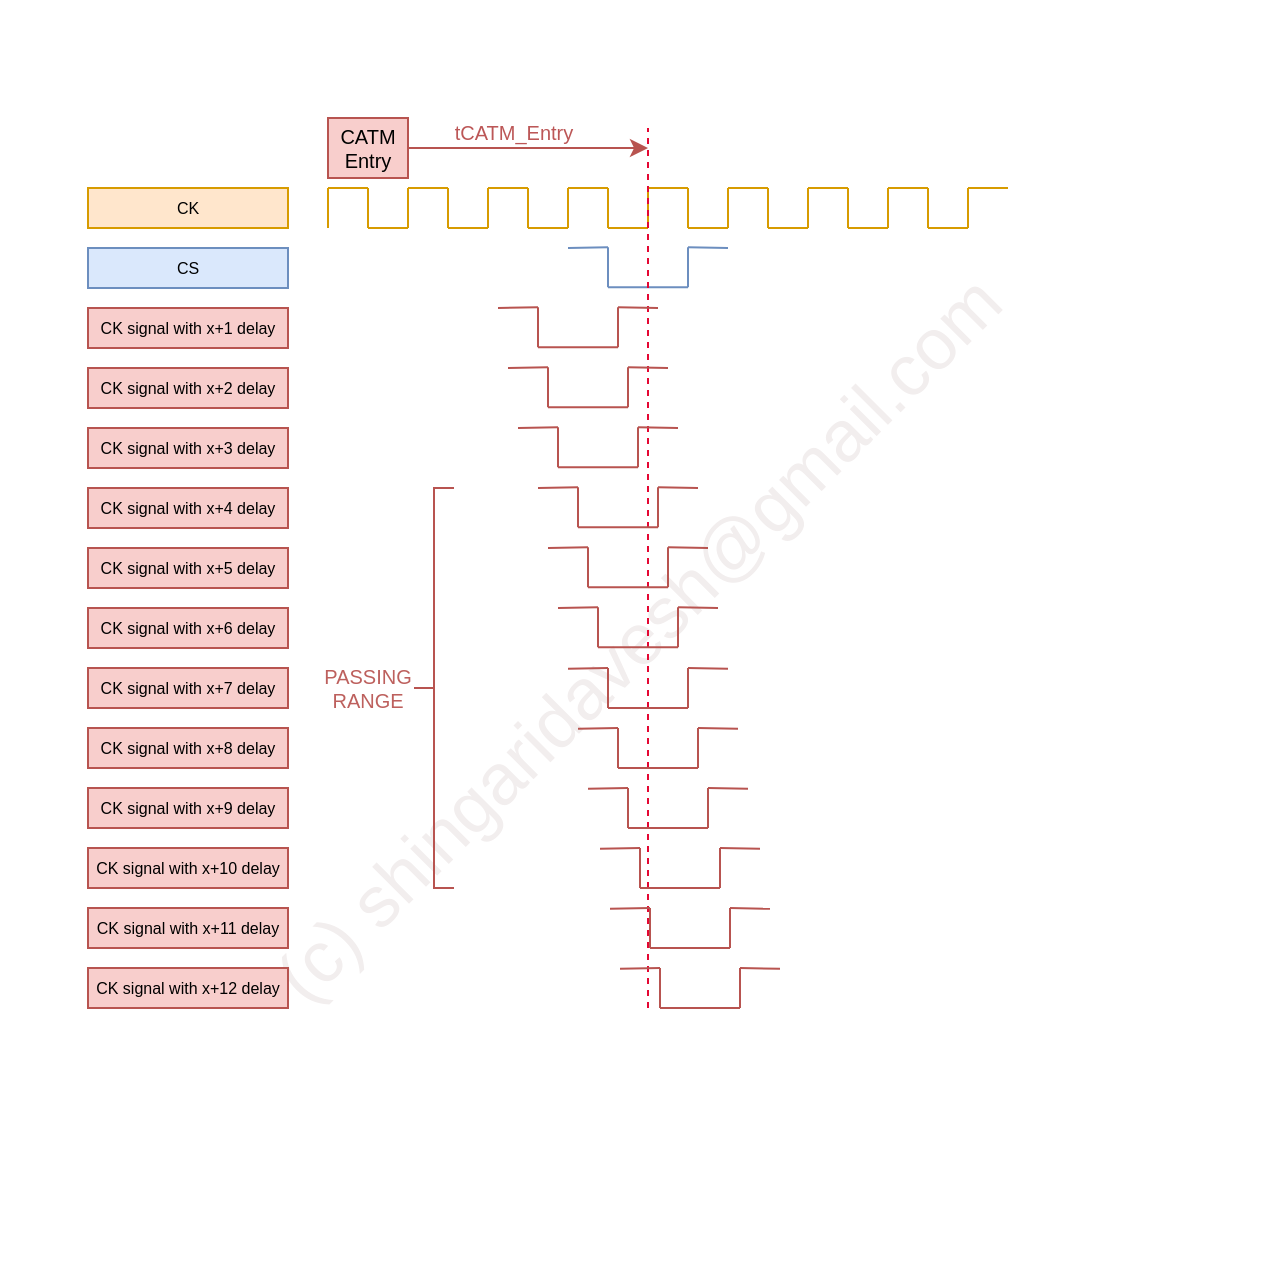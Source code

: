 <mxfile version="24.7.10">
  <diagram name="Page-1" id="rjwiqut7HcZRUzEC_2bI">
    <mxGraphModel dx="1586" dy="1079" grid="1" gridSize="10" guides="1" tooltips="1" connect="1" arrows="1" fold="1" page="1" pageScale="1" pageWidth="850" pageHeight="1100" math="0" shadow="0">
      <root>
        <mxCell id="0" />
        <mxCell id="1" parent="0" />
        <mxCell id="Ko0lb3Tum-LS8cucnXNk-1" value="(c) shingaridavesh@gmail.com" style="text;html=1;align=center;verticalAlign=middle;whiteSpace=wrap;rounded=0;fontSize=36;fontColor=#f2eeee;rotation=-45;opacity=60;" vertex="1" parent="1">
          <mxGeometry x="40" y="690" width="870" height="30" as="geometry" />
        </mxCell>
        <mxCell id="HDp_3Z4T0s8cFN4_9dmU-3" value="" style="endArrow=none;html=1;rounded=0;fillColor=#ffe6cc;strokeColor=#d79b00;" parent="1" edge="1">
          <mxGeometry width="50" height="50" relative="1" as="geometry">
            <mxPoint x="320" y="500" as="sourcePoint" />
            <mxPoint x="320" y="480" as="targetPoint" />
          </mxGeometry>
        </mxCell>
        <mxCell id="HDp_3Z4T0s8cFN4_9dmU-4" value="" style="endArrow=none;html=1;rounded=0;fillColor=#ffe6cc;strokeColor=#d79b00;" parent="1" edge="1">
          <mxGeometry width="50" height="50" relative="1" as="geometry">
            <mxPoint x="320" y="480" as="sourcePoint" />
            <mxPoint x="340" y="480" as="targetPoint" />
          </mxGeometry>
        </mxCell>
        <mxCell id="HDp_3Z4T0s8cFN4_9dmU-5" value="" style="endArrow=none;html=1;rounded=0;fillColor=#ffe6cc;strokeColor=#d79b00;" parent="1" edge="1">
          <mxGeometry width="50" height="50" relative="1" as="geometry">
            <mxPoint x="340" y="480" as="sourcePoint" />
            <mxPoint x="340" y="500" as="targetPoint" />
          </mxGeometry>
        </mxCell>
        <mxCell id="HDp_3Z4T0s8cFN4_9dmU-6" value="" style="endArrow=none;html=1;rounded=0;fillColor=#ffe6cc;strokeColor=#d79b00;" parent="1" edge="1">
          <mxGeometry width="50" height="50" relative="1" as="geometry">
            <mxPoint x="340" y="500" as="sourcePoint" />
            <mxPoint x="360" y="500" as="targetPoint" />
          </mxGeometry>
        </mxCell>
        <mxCell id="HDp_3Z4T0s8cFN4_9dmU-7" value="" style="endArrow=none;html=1;rounded=0;fillColor=#ffe6cc;strokeColor=#d79b00;" parent="1" edge="1">
          <mxGeometry width="50" height="50" relative="1" as="geometry">
            <mxPoint x="360" y="500" as="sourcePoint" />
            <mxPoint x="360" y="480" as="targetPoint" />
          </mxGeometry>
        </mxCell>
        <mxCell id="HDp_3Z4T0s8cFN4_9dmU-8" value="" style="endArrow=none;html=1;rounded=0;fillColor=#ffe6cc;strokeColor=#d79b00;" parent="1" edge="1">
          <mxGeometry width="50" height="50" relative="1" as="geometry">
            <mxPoint x="360" y="480" as="sourcePoint" />
            <mxPoint x="380" y="480" as="targetPoint" />
          </mxGeometry>
        </mxCell>
        <mxCell id="HDp_3Z4T0s8cFN4_9dmU-11" value="" style="endArrow=none;html=1;rounded=0;fillColor=#ffe6cc;strokeColor=#d79b00;" parent="1" edge="1">
          <mxGeometry width="50" height="50" relative="1" as="geometry">
            <mxPoint x="380" y="480" as="sourcePoint" />
            <mxPoint x="380" y="500" as="targetPoint" />
          </mxGeometry>
        </mxCell>
        <mxCell id="HDp_3Z4T0s8cFN4_9dmU-12" value="" style="endArrow=none;html=1;rounded=0;fillColor=#ffe6cc;strokeColor=#d79b00;" parent="1" edge="1">
          <mxGeometry width="50" height="50" relative="1" as="geometry">
            <mxPoint x="380" y="500" as="sourcePoint" />
            <mxPoint x="400" y="500" as="targetPoint" />
          </mxGeometry>
        </mxCell>
        <mxCell id="HDp_3Z4T0s8cFN4_9dmU-13" value="" style="endArrow=none;html=1;rounded=0;fillColor=#ffe6cc;strokeColor=#d79b00;" parent="1" edge="1">
          <mxGeometry width="50" height="50" relative="1" as="geometry">
            <mxPoint x="400" y="500" as="sourcePoint" />
            <mxPoint x="400" y="480" as="targetPoint" />
          </mxGeometry>
        </mxCell>
        <mxCell id="HDp_3Z4T0s8cFN4_9dmU-14" value="" style="endArrow=none;html=1;rounded=0;fillColor=#ffe6cc;strokeColor=#d79b00;" parent="1" edge="1">
          <mxGeometry width="50" height="50" relative="1" as="geometry">
            <mxPoint x="400" y="480" as="sourcePoint" />
            <mxPoint x="420" y="480" as="targetPoint" />
          </mxGeometry>
        </mxCell>
        <mxCell id="HDp_3Z4T0s8cFN4_9dmU-15" value="" style="endArrow=none;html=1;rounded=0;fillColor=#ffe6cc;strokeColor=#d79b00;" parent="1" edge="1">
          <mxGeometry width="50" height="50" relative="1" as="geometry">
            <mxPoint x="420" y="480" as="sourcePoint" />
            <mxPoint x="420" y="500" as="targetPoint" />
          </mxGeometry>
        </mxCell>
        <mxCell id="HDp_3Z4T0s8cFN4_9dmU-16" value="" style="endArrow=none;html=1;rounded=0;fillColor=#ffe6cc;strokeColor=#d79b00;" parent="1" edge="1">
          <mxGeometry width="50" height="50" relative="1" as="geometry">
            <mxPoint x="420" y="500" as="sourcePoint" />
            <mxPoint x="440" y="500" as="targetPoint" />
          </mxGeometry>
        </mxCell>
        <mxCell id="HDp_3Z4T0s8cFN4_9dmU-17" value="" style="endArrow=none;html=1;rounded=0;fillColor=#ffe6cc;strokeColor=#d79b00;" parent="1" edge="1">
          <mxGeometry width="50" height="50" relative="1" as="geometry">
            <mxPoint x="440" y="500" as="sourcePoint" />
            <mxPoint x="440" y="480" as="targetPoint" />
          </mxGeometry>
        </mxCell>
        <mxCell id="HDp_3Z4T0s8cFN4_9dmU-18" value="" style="endArrow=none;html=1;rounded=0;fillColor=#ffe6cc;strokeColor=#d79b00;" parent="1" edge="1">
          <mxGeometry width="50" height="50" relative="1" as="geometry">
            <mxPoint x="440" y="480" as="sourcePoint" />
            <mxPoint x="460" y="480" as="targetPoint" />
          </mxGeometry>
        </mxCell>
        <mxCell id="HDp_3Z4T0s8cFN4_9dmU-19" value="" style="endArrow=none;html=1;rounded=0;fillColor=#ffe6cc;strokeColor=#d79b00;" parent="1" edge="1">
          <mxGeometry width="50" height="50" relative="1" as="geometry">
            <mxPoint x="460" y="480" as="sourcePoint" />
            <mxPoint x="460" y="500" as="targetPoint" />
          </mxGeometry>
        </mxCell>
        <mxCell id="HDp_3Z4T0s8cFN4_9dmU-20" value="" style="endArrow=none;html=1;rounded=0;fillColor=#ffe6cc;strokeColor=#d79b00;" parent="1" edge="1">
          <mxGeometry width="50" height="50" relative="1" as="geometry">
            <mxPoint x="460" y="500" as="sourcePoint" />
            <mxPoint x="480" y="500" as="targetPoint" />
          </mxGeometry>
        </mxCell>
        <mxCell id="HDp_3Z4T0s8cFN4_9dmU-21" value="" style="endArrow=none;html=1;rounded=0;fillColor=#ffe6cc;strokeColor=#d79b00;" parent="1" edge="1">
          <mxGeometry width="50" height="50" relative="1" as="geometry">
            <mxPoint x="480" y="500" as="sourcePoint" />
            <mxPoint x="480" y="480" as="targetPoint" />
          </mxGeometry>
        </mxCell>
        <mxCell id="HDp_3Z4T0s8cFN4_9dmU-22" value="" style="endArrow=none;html=1;rounded=0;fillColor=#ffe6cc;strokeColor=#d79b00;" parent="1" edge="1">
          <mxGeometry width="50" height="50" relative="1" as="geometry">
            <mxPoint x="480" y="480" as="sourcePoint" />
            <mxPoint x="500" y="480" as="targetPoint" />
          </mxGeometry>
        </mxCell>
        <mxCell id="HDp_3Z4T0s8cFN4_9dmU-23" value="" style="endArrow=none;html=1;rounded=0;fillColor=#ffe6cc;strokeColor=#d79b00;" parent="1" edge="1">
          <mxGeometry width="50" height="50" relative="1" as="geometry">
            <mxPoint x="500" y="480" as="sourcePoint" />
            <mxPoint x="500" y="500" as="targetPoint" />
          </mxGeometry>
        </mxCell>
        <mxCell id="HDp_3Z4T0s8cFN4_9dmU-24" value="" style="endArrow=none;html=1;rounded=0;fillColor=#ffe6cc;strokeColor=#d79b00;" parent="1" edge="1">
          <mxGeometry width="50" height="50" relative="1" as="geometry">
            <mxPoint x="500" y="500" as="sourcePoint" />
            <mxPoint x="520" y="500" as="targetPoint" />
          </mxGeometry>
        </mxCell>
        <mxCell id="HDp_3Z4T0s8cFN4_9dmU-25" value="" style="endArrow=none;html=1;rounded=0;fillColor=#ffe6cc;strokeColor=#d79b00;" parent="1" edge="1">
          <mxGeometry width="50" height="50" relative="1" as="geometry">
            <mxPoint x="520" y="500" as="sourcePoint" />
            <mxPoint x="520" y="480" as="targetPoint" />
          </mxGeometry>
        </mxCell>
        <mxCell id="HDp_3Z4T0s8cFN4_9dmU-26" value="" style="endArrow=none;html=1;rounded=0;fillColor=#ffe6cc;strokeColor=#d79b00;" parent="1" edge="1">
          <mxGeometry width="50" height="50" relative="1" as="geometry">
            <mxPoint x="520" y="480" as="sourcePoint" />
            <mxPoint x="540" y="480" as="targetPoint" />
          </mxGeometry>
        </mxCell>
        <mxCell id="HDp_3Z4T0s8cFN4_9dmU-27" value="" style="endArrow=none;html=1;rounded=0;fillColor=#ffe6cc;strokeColor=#d79b00;" parent="1" edge="1">
          <mxGeometry width="50" height="50" relative="1" as="geometry">
            <mxPoint x="540" y="480" as="sourcePoint" />
            <mxPoint x="540" y="500" as="targetPoint" />
          </mxGeometry>
        </mxCell>
        <mxCell id="HDp_3Z4T0s8cFN4_9dmU-28" value="" style="endArrow=none;html=1;rounded=0;fillColor=#ffe6cc;strokeColor=#d79b00;" parent="1" edge="1">
          <mxGeometry width="50" height="50" relative="1" as="geometry">
            <mxPoint x="540" y="500" as="sourcePoint" />
            <mxPoint x="560" y="500" as="targetPoint" />
          </mxGeometry>
        </mxCell>
        <mxCell id="HDp_3Z4T0s8cFN4_9dmU-29" value="" style="endArrow=none;html=1;rounded=0;fillColor=#ffe6cc;strokeColor=#d79b00;" parent="1" edge="1">
          <mxGeometry width="50" height="50" relative="1" as="geometry">
            <mxPoint x="560" y="500" as="sourcePoint" />
            <mxPoint x="560" y="480" as="targetPoint" />
          </mxGeometry>
        </mxCell>
        <mxCell id="HDp_3Z4T0s8cFN4_9dmU-30" value="" style="endArrow=none;html=1;rounded=0;fillColor=#ffe6cc;strokeColor=#d79b00;" parent="1" edge="1">
          <mxGeometry width="50" height="50" relative="1" as="geometry">
            <mxPoint x="560" y="480" as="sourcePoint" />
            <mxPoint x="580" y="480" as="targetPoint" />
          </mxGeometry>
        </mxCell>
        <mxCell id="HDp_3Z4T0s8cFN4_9dmU-31" value="" style="endArrow=none;html=1;rounded=0;fillColor=#ffe6cc;strokeColor=#d79b00;" parent="1" edge="1">
          <mxGeometry width="50" height="50" relative="1" as="geometry">
            <mxPoint x="580" y="480" as="sourcePoint" />
            <mxPoint x="580" y="500" as="targetPoint" />
          </mxGeometry>
        </mxCell>
        <mxCell id="HDp_3Z4T0s8cFN4_9dmU-32" value="" style="endArrow=none;html=1;rounded=0;fillColor=#ffe6cc;strokeColor=#d79b00;" parent="1" edge="1">
          <mxGeometry width="50" height="50" relative="1" as="geometry">
            <mxPoint x="580" y="500" as="sourcePoint" />
            <mxPoint x="600" y="500" as="targetPoint" />
          </mxGeometry>
        </mxCell>
        <mxCell id="HDp_3Z4T0s8cFN4_9dmU-33" value="" style="endArrow=none;html=1;rounded=0;fillColor=#ffe6cc;strokeColor=#d79b00;" parent="1" edge="1">
          <mxGeometry width="50" height="50" relative="1" as="geometry">
            <mxPoint x="600" y="500" as="sourcePoint" />
            <mxPoint x="600" y="480" as="targetPoint" />
          </mxGeometry>
        </mxCell>
        <mxCell id="HDp_3Z4T0s8cFN4_9dmU-34" value="" style="endArrow=none;html=1;rounded=0;fillColor=#ffe6cc;strokeColor=#d79b00;" parent="1" edge="1">
          <mxGeometry width="50" height="50" relative="1" as="geometry">
            <mxPoint x="600" y="480" as="sourcePoint" />
            <mxPoint x="620" y="480" as="targetPoint" />
          </mxGeometry>
        </mxCell>
        <mxCell id="HDp_3Z4T0s8cFN4_9dmU-35" value="" style="endArrow=none;html=1;rounded=0;fillColor=#ffe6cc;strokeColor=#d79b00;" parent="1" edge="1">
          <mxGeometry width="50" height="50" relative="1" as="geometry">
            <mxPoint x="620" y="480" as="sourcePoint" />
            <mxPoint x="620" y="500" as="targetPoint" />
          </mxGeometry>
        </mxCell>
        <mxCell id="HDp_3Z4T0s8cFN4_9dmU-36" value="" style="endArrow=none;html=1;rounded=0;fillColor=#ffe6cc;strokeColor=#d79b00;" parent="1" edge="1">
          <mxGeometry width="50" height="50" relative="1" as="geometry">
            <mxPoint x="620" y="500" as="sourcePoint" />
            <mxPoint x="640" y="500" as="targetPoint" />
          </mxGeometry>
        </mxCell>
        <mxCell id="HDp_3Z4T0s8cFN4_9dmU-37" value="" style="endArrow=none;html=1;rounded=0;fillColor=#ffe6cc;strokeColor=#d79b00;" parent="1" edge="1">
          <mxGeometry width="50" height="50" relative="1" as="geometry">
            <mxPoint x="640" y="500" as="sourcePoint" />
            <mxPoint x="640" y="480" as="targetPoint" />
          </mxGeometry>
        </mxCell>
        <mxCell id="HDp_3Z4T0s8cFN4_9dmU-38" value="" style="endArrow=none;html=1;rounded=0;fillColor=#ffe6cc;strokeColor=#d79b00;" parent="1" edge="1">
          <mxGeometry width="50" height="50" relative="1" as="geometry">
            <mxPoint x="640" y="480" as="sourcePoint" />
            <mxPoint x="660" y="480" as="targetPoint" />
          </mxGeometry>
        </mxCell>
        <mxCell id="HDp_3Z4T0s8cFN4_9dmU-40" value="" style="endArrow=none;html=1;rounded=0;fillColor=#dae8fc;strokeColor=#6c8ebf;" parent="1" edge="1">
          <mxGeometry width="50" height="50" relative="1" as="geometry">
            <mxPoint x="440" y="510" as="sourcePoint" />
            <mxPoint x="460" y="509.6" as="targetPoint" />
          </mxGeometry>
        </mxCell>
        <mxCell id="HDp_3Z4T0s8cFN4_9dmU-41" value="" style="endArrow=none;html=1;rounded=0;fillColor=#dae8fc;strokeColor=#6c8ebf;" parent="1" edge="1">
          <mxGeometry width="50" height="50" relative="1" as="geometry">
            <mxPoint x="460" y="529.6" as="sourcePoint" />
            <mxPoint x="460" y="509.6" as="targetPoint" />
          </mxGeometry>
        </mxCell>
        <mxCell id="HDp_3Z4T0s8cFN4_9dmU-42" value="" style="endArrow=none;html=1;rounded=0;fillColor=#dae8fc;strokeColor=#6c8ebf;" parent="1" edge="1">
          <mxGeometry width="50" height="50" relative="1" as="geometry">
            <mxPoint x="460" y="529.6" as="sourcePoint" />
            <mxPoint x="500" y="529.6" as="targetPoint" />
          </mxGeometry>
        </mxCell>
        <mxCell id="HDp_3Z4T0s8cFN4_9dmU-43" value="" style="endArrow=none;html=1;rounded=0;fillColor=#dae8fc;strokeColor=#6c8ebf;" parent="1" edge="1">
          <mxGeometry width="50" height="50" relative="1" as="geometry">
            <mxPoint x="500" y="529.6" as="sourcePoint" />
            <mxPoint x="500" y="509.6" as="targetPoint" />
          </mxGeometry>
        </mxCell>
        <mxCell id="HDp_3Z4T0s8cFN4_9dmU-44" value="" style="endArrow=none;html=1;rounded=0;fillColor=#dae8fc;strokeColor=#6c8ebf;" parent="1" edge="1">
          <mxGeometry width="50" height="50" relative="1" as="geometry">
            <mxPoint x="500" y="509.6" as="sourcePoint" />
            <mxPoint x="520" y="510" as="targetPoint" />
          </mxGeometry>
        </mxCell>
        <mxCell id="HDp_3Z4T0s8cFN4_9dmU-51" value="" style="endArrow=none;dashed=1;html=1;strokeWidth=1;rounded=0;strokeColor=#e40733;" parent="1" edge="1">
          <mxGeometry width="50" height="50" relative="1" as="geometry">
            <mxPoint x="480" y="890" as="sourcePoint" />
            <mxPoint x="480" y="450" as="targetPoint" />
          </mxGeometry>
        </mxCell>
        <mxCell id="HDp_3Z4T0s8cFN4_9dmU-183" value="CK" style="text;html=1;align=center;verticalAlign=middle;whiteSpace=wrap;rounded=0;fontStyle=0;fillColor=#ffe6cc;strokeColor=#d79b00;fontSize=8;" parent="1" vertex="1">
          <mxGeometry x="200" y="480" width="100" height="20" as="geometry" />
        </mxCell>
        <mxCell id="HDp_3Z4T0s8cFN4_9dmU-184" value="&lt;font style=&quot;font-size: 8px;&quot;&gt;CS&lt;/font&gt;" style="text;html=1;align=center;verticalAlign=middle;whiteSpace=wrap;rounded=0;fontStyle=0;fillColor=#dae8fc;strokeColor=#6c8ebf;fontSize=8;" parent="1" vertex="1">
          <mxGeometry x="200" y="510" width="100" height="20" as="geometry" />
        </mxCell>
        <mxCell id="HDp_3Z4T0s8cFN4_9dmU-185" value="&lt;font style=&quot;font-size: 8px;&quot;&gt;CK signal with x+1 delay&lt;/font&gt;" style="text;html=1;align=center;verticalAlign=middle;whiteSpace=wrap;rounded=0;fontStyle=0;fillColor=#f8cecc;strokeColor=#b85450;fontSize=8;" parent="1" vertex="1">
          <mxGeometry x="200" y="540" width="100" height="20" as="geometry" />
        </mxCell>
        <mxCell id="HDp_3Z4T0s8cFN4_9dmU-186" value="&lt;font style=&quot;font-size: 8px;&quot;&gt;CK signal with x+2 delay&lt;/font&gt;" style="text;html=1;align=center;verticalAlign=middle;whiteSpace=wrap;rounded=0;fontStyle=0;fillColor=#f8cecc;strokeColor=#b85450;fontSize=8;" parent="1" vertex="1">
          <mxGeometry x="200" y="570" width="100" height="20" as="geometry" />
        </mxCell>
        <mxCell id="HDp_3Z4T0s8cFN4_9dmU-187" value="&lt;font style=&quot;font-size: 8px;&quot;&gt;CK signal with x+3 delay&lt;/font&gt;" style="text;html=1;align=center;verticalAlign=middle;whiteSpace=wrap;rounded=0;fontStyle=0;fillColor=#f8cecc;strokeColor=#b85450;fontSize=8;" parent="1" vertex="1">
          <mxGeometry x="200" y="600" width="100" height="20" as="geometry" />
        </mxCell>
        <mxCell id="HDp_3Z4T0s8cFN4_9dmU-188" value="&lt;font style=&quot;font-size: 8px;&quot;&gt;CK signal with x+4 delay&lt;/font&gt;" style="text;html=1;align=center;verticalAlign=middle;whiteSpace=wrap;rounded=0;fontStyle=0;fillColor=#f8cecc;strokeColor=#b85450;fontSize=8;" parent="1" vertex="1">
          <mxGeometry x="200" y="630" width="100" height="20" as="geometry" />
        </mxCell>
        <mxCell id="HDp_3Z4T0s8cFN4_9dmU-189" value="&lt;font style=&quot;font-size: 8px;&quot;&gt;CK signal with x+5 delay&lt;/font&gt;" style="text;html=1;align=center;verticalAlign=middle;whiteSpace=wrap;rounded=0;fontStyle=0;fillColor=#f8cecc;strokeColor=#b85450;fontSize=8;" parent="1" vertex="1">
          <mxGeometry x="200" y="660" width="100" height="20" as="geometry" />
        </mxCell>
        <mxCell id="HDp_3Z4T0s8cFN4_9dmU-190" value="&lt;font style=&quot;font-size: 8px;&quot;&gt;CK signal with x+6 delay&lt;/font&gt;" style="text;html=1;align=center;verticalAlign=middle;whiteSpace=wrap;rounded=0;fontStyle=0;fillColor=#f8cecc;strokeColor=#b85450;fontSize=8;" parent="1" vertex="1">
          <mxGeometry x="200" y="690" width="100" height="20" as="geometry" />
        </mxCell>
        <mxCell id="HDp_3Z4T0s8cFN4_9dmU-191" value="&lt;font style=&quot;font-size: 8px;&quot;&gt;CK signal with x+7 delay&lt;/font&gt;" style="text;html=1;align=center;verticalAlign=middle;whiteSpace=wrap;rounded=0;fontStyle=0;fillColor=#f8cecc;strokeColor=#b85450;fontSize=8;" parent="1" vertex="1">
          <mxGeometry x="200" y="720" width="100" height="20" as="geometry" />
        </mxCell>
        <mxCell id="HDp_3Z4T0s8cFN4_9dmU-192" value="&lt;font style=&quot;font-size: 8px;&quot;&gt;CK signal with x+8 delay&lt;/font&gt;" style="text;html=1;align=center;verticalAlign=middle;whiteSpace=wrap;rounded=0;fontStyle=0;fillColor=#f8cecc;strokeColor=#b85450;fontSize=8;" parent="1" vertex="1">
          <mxGeometry x="200" y="750" width="100" height="20" as="geometry" />
        </mxCell>
        <mxCell id="HDp_3Z4T0s8cFN4_9dmU-193" value="&lt;font style=&quot;font-size: 8px;&quot;&gt;CK signal with x+9 delay&lt;/font&gt;" style="text;html=1;align=center;verticalAlign=middle;whiteSpace=wrap;rounded=0;fontStyle=0;fillColor=#f8cecc;strokeColor=#b85450;fontSize=8;" parent="1" vertex="1">
          <mxGeometry x="200" y="780" width="100" height="20" as="geometry" />
        </mxCell>
        <mxCell id="HDp_3Z4T0s8cFN4_9dmU-194" value="" style="endArrow=classic;html=1;rounded=0;fillColor=#f8cecc;strokeColor=#b85450;" parent="1" edge="1">
          <mxGeometry width="50" height="50" relative="1" as="geometry">
            <mxPoint x="340" y="460" as="sourcePoint" />
            <mxPoint x="480" y="460" as="targetPoint" />
          </mxGeometry>
        </mxCell>
        <mxCell id="HDp_3Z4T0s8cFN4_9dmU-195" value="CATM Entry" style="rounded=0;whiteSpace=wrap;html=1;fillColor=#f8cecc;strokeColor=#b85450;fontSize=10;" parent="1" vertex="1">
          <mxGeometry x="320" y="445" width="40" height="30" as="geometry" />
        </mxCell>
        <mxCell id="HDp_3Z4T0s8cFN4_9dmU-232" value="tCATM_Entry" style="text;html=1;align=center;verticalAlign=middle;whiteSpace=wrap;rounded=0;fontSize=10;fontColor=#bc5757;" parent="1" vertex="1">
          <mxGeometry x="383" y="437" width="60" height="30" as="geometry" />
        </mxCell>
        <mxCell id="HDp_3Z4T0s8cFN4_9dmU-233" value="" style="strokeWidth=1;html=1;shape=mxgraph.flowchart.annotation_2;align=left;labelPosition=right;pointerEvents=1;strokeColor=#b85450;fillColor=#f8cecc;" parent="1" vertex="1">
          <mxGeometry x="363" y="630" width="20" height="200" as="geometry" />
        </mxCell>
        <mxCell id="HDp_3Z4T0s8cFN4_9dmU-234" value="PASSING&lt;div&gt;RANGE&lt;/div&gt;" style="text;html=1;align=center;verticalAlign=middle;whiteSpace=wrap;rounded=0;fontSize=10;fontColor=#bd605d;" parent="1" vertex="1">
          <mxGeometry x="310" y="715" width="60" height="30" as="geometry" />
        </mxCell>
        <mxCell id="HDp_3Z4T0s8cFN4_9dmU-235" value="" style="endArrow=none;html=1;rounded=0;fillColor=#f8cecc;strokeColor=#b85450;" parent="1" edge="1">
          <mxGeometry width="50" height="50" relative="1" as="geometry">
            <mxPoint x="405" y="540" as="sourcePoint" />
            <mxPoint x="425" y="539.6" as="targetPoint" />
          </mxGeometry>
        </mxCell>
        <mxCell id="HDp_3Z4T0s8cFN4_9dmU-236" value="" style="endArrow=none;html=1;rounded=0;fillColor=#f8cecc;strokeColor=#b85450;" parent="1" edge="1">
          <mxGeometry width="50" height="50" relative="1" as="geometry">
            <mxPoint x="425" y="559.6" as="sourcePoint" />
            <mxPoint x="425" y="539.6" as="targetPoint" />
          </mxGeometry>
        </mxCell>
        <mxCell id="HDp_3Z4T0s8cFN4_9dmU-237" value="" style="endArrow=none;html=1;rounded=0;fillColor=#f8cecc;strokeColor=#b85450;" parent="1" edge="1">
          <mxGeometry width="50" height="50" relative="1" as="geometry">
            <mxPoint x="425" y="559.6" as="sourcePoint" />
            <mxPoint x="465" y="559.6" as="targetPoint" />
          </mxGeometry>
        </mxCell>
        <mxCell id="HDp_3Z4T0s8cFN4_9dmU-238" value="" style="endArrow=none;html=1;rounded=0;fillColor=#f8cecc;strokeColor=#b85450;" parent="1" edge="1">
          <mxGeometry width="50" height="50" relative="1" as="geometry">
            <mxPoint x="465" y="559.6" as="sourcePoint" />
            <mxPoint x="465" y="539.6" as="targetPoint" />
          </mxGeometry>
        </mxCell>
        <mxCell id="HDp_3Z4T0s8cFN4_9dmU-239" value="" style="endArrow=none;html=1;rounded=0;fillColor=#f8cecc;strokeColor=#b85450;" parent="1" edge="1">
          <mxGeometry width="50" height="50" relative="1" as="geometry">
            <mxPoint x="465" y="539.6" as="sourcePoint" />
            <mxPoint x="485" y="540" as="targetPoint" />
          </mxGeometry>
        </mxCell>
        <mxCell id="HDp_3Z4T0s8cFN4_9dmU-240" value="" style="endArrow=none;html=1;rounded=0;fillColor=#f8cecc;strokeColor=#b85450;" parent="1" edge="1">
          <mxGeometry width="50" height="50" relative="1" as="geometry">
            <mxPoint x="410" y="570" as="sourcePoint" />
            <mxPoint x="430" y="569.6" as="targetPoint" />
          </mxGeometry>
        </mxCell>
        <mxCell id="HDp_3Z4T0s8cFN4_9dmU-241" value="" style="endArrow=none;html=1;rounded=0;fillColor=#f8cecc;strokeColor=#b85450;" parent="1" edge="1">
          <mxGeometry width="50" height="50" relative="1" as="geometry">
            <mxPoint x="430" y="589.6" as="sourcePoint" />
            <mxPoint x="430" y="569.6" as="targetPoint" />
          </mxGeometry>
        </mxCell>
        <mxCell id="HDp_3Z4T0s8cFN4_9dmU-242" value="" style="endArrow=none;html=1;rounded=0;fillColor=#f8cecc;strokeColor=#b85450;" parent="1" edge="1">
          <mxGeometry width="50" height="50" relative="1" as="geometry">
            <mxPoint x="430" y="589.6" as="sourcePoint" />
            <mxPoint x="470" y="589.6" as="targetPoint" />
          </mxGeometry>
        </mxCell>
        <mxCell id="HDp_3Z4T0s8cFN4_9dmU-243" value="" style="endArrow=none;html=1;rounded=0;fillColor=#f8cecc;strokeColor=#b85450;" parent="1" edge="1">
          <mxGeometry width="50" height="50" relative="1" as="geometry">
            <mxPoint x="470" y="589.6" as="sourcePoint" />
            <mxPoint x="470" y="569.6" as="targetPoint" />
          </mxGeometry>
        </mxCell>
        <mxCell id="HDp_3Z4T0s8cFN4_9dmU-244" value="" style="endArrow=none;html=1;rounded=0;fillColor=#f8cecc;strokeColor=#b85450;" parent="1" edge="1">
          <mxGeometry width="50" height="50" relative="1" as="geometry">
            <mxPoint x="470" y="569.6" as="sourcePoint" />
            <mxPoint x="490" y="570" as="targetPoint" />
          </mxGeometry>
        </mxCell>
        <mxCell id="HDp_3Z4T0s8cFN4_9dmU-245" value="" style="endArrow=none;html=1;rounded=0;fillColor=#f8cecc;strokeColor=#b85450;" parent="1" edge="1">
          <mxGeometry width="50" height="50" relative="1" as="geometry">
            <mxPoint x="415" y="600" as="sourcePoint" />
            <mxPoint x="435" y="599.6" as="targetPoint" />
          </mxGeometry>
        </mxCell>
        <mxCell id="HDp_3Z4T0s8cFN4_9dmU-246" value="" style="endArrow=none;html=1;rounded=0;fillColor=#f8cecc;strokeColor=#b85450;" parent="1" edge="1">
          <mxGeometry width="50" height="50" relative="1" as="geometry">
            <mxPoint x="435" y="619.6" as="sourcePoint" />
            <mxPoint x="435" y="599.6" as="targetPoint" />
          </mxGeometry>
        </mxCell>
        <mxCell id="HDp_3Z4T0s8cFN4_9dmU-247" value="" style="endArrow=none;html=1;rounded=0;fillColor=#f8cecc;strokeColor=#b85450;" parent="1" edge="1">
          <mxGeometry width="50" height="50" relative="1" as="geometry">
            <mxPoint x="435" y="619.6" as="sourcePoint" />
            <mxPoint x="475" y="619.6" as="targetPoint" />
          </mxGeometry>
        </mxCell>
        <mxCell id="HDp_3Z4T0s8cFN4_9dmU-248" value="" style="endArrow=none;html=1;rounded=0;fillColor=#f8cecc;strokeColor=#b85450;" parent="1" edge="1">
          <mxGeometry width="50" height="50" relative="1" as="geometry">
            <mxPoint x="475" y="619.6" as="sourcePoint" />
            <mxPoint x="475" y="599.6" as="targetPoint" />
          </mxGeometry>
        </mxCell>
        <mxCell id="HDp_3Z4T0s8cFN4_9dmU-249" value="" style="endArrow=none;html=1;rounded=0;fillColor=#f8cecc;strokeColor=#b85450;" parent="1" edge="1">
          <mxGeometry width="50" height="50" relative="1" as="geometry">
            <mxPoint x="475" y="599.6" as="sourcePoint" />
            <mxPoint x="495" y="600" as="targetPoint" />
          </mxGeometry>
        </mxCell>
        <mxCell id="HDp_3Z4T0s8cFN4_9dmU-250" value="" style="endArrow=none;html=1;rounded=0;fillColor=#f8cecc;strokeColor=#b85450;" parent="1" edge="1">
          <mxGeometry width="50" height="50" relative="1" as="geometry">
            <mxPoint x="425" y="630" as="sourcePoint" />
            <mxPoint x="445" y="629.6" as="targetPoint" />
          </mxGeometry>
        </mxCell>
        <mxCell id="HDp_3Z4T0s8cFN4_9dmU-251" value="" style="endArrow=none;html=1;rounded=0;fillColor=#f8cecc;strokeColor=#b85450;" parent="1" edge="1">
          <mxGeometry width="50" height="50" relative="1" as="geometry">
            <mxPoint x="445" y="649.6" as="sourcePoint" />
            <mxPoint x="445" y="629.6" as="targetPoint" />
          </mxGeometry>
        </mxCell>
        <mxCell id="HDp_3Z4T0s8cFN4_9dmU-252" value="" style="endArrow=none;html=1;rounded=0;fillColor=#f8cecc;strokeColor=#b85450;" parent="1" edge="1">
          <mxGeometry width="50" height="50" relative="1" as="geometry">
            <mxPoint x="445" y="649.6" as="sourcePoint" />
            <mxPoint x="485" y="649.6" as="targetPoint" />
          </mxGeometry>
        </mxCell>
        <mxCell id="HDp_3Z4T0s8cFN4_9dmU-253" value="" style="endArrow=none;html=1;rounded=0;fillColor=#f8cecc;strokeColor=#b85450;" parent="1" edge="1">
          <mxGeometry width="50" height="50" relative="1" as="geometry">
            <mxPoint x="485" y="649.6" as="sourcePoint" />
            <mxPoint x="485" y="629.6" as="targetPoint" />
          </mxGeometry>
        </mxCell>
        <mxCell id="HDp_3Z4T0s8cFN4_9dmU-254" value="" style="endArrow=none;html=1;rounded=0;fillColor=#f8cecc;strokeColor=#b85450;" parent="1" edge="1">
          <mxGeometry width="50" height="50" relative="1" as="geometry">
            <mxPoint x="485" y="629.6" as="sourcePoint" />
            <mxPoint x="505" y="630" as="targetPoint" />
          </mxGeometry>
        </mxCell>
        <mxCell id="HDp_3Z4T0s8cFN4_9dmU-255" value="" style="endArrow=none;html=1;rounded=0;fillColor=#f8cecc;strokeColor=#b85450;" parent="1" edge="1">
          <mxGeometry width="50" height="50" relative="1" as="geometry">
            <mxPoint x="430" y="660" as="sourcePoint" />
            <mxPoint x="450" y="659.6" as="targetPoint" />
          </mxGeometry>
        </mxCell>
        <mxCell id="HDp_3Z4T0s8cFN4_9dmU-256" value="" style="endArrow=none;html=1;rounded=0;fillColor=#f8cecc;strokeColor=#b85450;" parent="1" edge="1">
          <mxGeometry width="50" height="50" relative="1" as="geometry">
            <mxPoint x="450" y="679.6" as="sourcePoint" />
            <mxPoint x="450" y="659.6" as="targetPoint" />
          </mxGeometry>
        </mxCell>
        <mxCell id="HDp_3Z4T0s8cFN4_9dmU-257" value="" style="endArrow=none;html=1;rounded=0;fillColor=#f8cecc;strokeColor=#b85450;" parent="1" edge="1">
          <mxGeometry width="50" height="50" relative="1" as="geometry">
            <mxPoint x="450" y="679.6" as="sourcePoint" />
            <mxPoint x="490" y="679.6" as="targetPoint" />
          </mxGeometry>
        </mxCell>
        <mxCell id="HDp_3Z4T0s8cFN4_9dmU-258" value="" style="endArrow=none;html=1;rounded=0;fillColor=#f8cecc;strokeColor=#b85450;" parent="1" edge="1">
          <mxGeometry width="50" height="50" relative="1" as="geometry">
            <mxPoint x="490" y="679.6" as="sourcePoint" />
            <mxPoint x="490" y="659.6" as="targetPoint" />
          </mxGeometry>
        </mxCell>
        <mxCell id="HDp_3Z4T0s8cFN4_9dmU-259" value="" style="endArrow=none;html=1;rounded=0;fillColor=#f8cecc;strokeColor=#b85450;" parent="1" edge="1">
          <mxGeometry width="50" height="50" relative="1" as="geometry">
            <mxPoint x="490" y="659.6" as="sourcePoint" />
            <mxPoint x="510" y="660" as="targetPoint" />
          </mxGeometry>
        </mxCell>
        <mxCell id="HDp_3Z4T0s8cFN4_9dmU-260" value="" style="endArrow=none;html=1;rounded=0;fillColor=#f8cecc;strokeColor=#b85450;" parent="1" edge="1">
          <mxGeometry width="50" height="50" relative="1" as="geometry">
            <mxPoint x="435" y="690" as="sourcePoint" />
            <mxPoint x="455" y="689.6" as="targetPoint" />
          </mxGeometry>
        </mxCell>
        <mxCell id="HDp_3Z4T0s8cFN4_9dmU-261" value="" style="endArrow=none;html=1;rounded=0;fillColor=#f8cecc;strokeColor=#b85450;" parent="1" edge="1">
          <mxGeometry width="50" height="50" relative="1" as="geometry">
            <mxPoint x="455" y="709.6" as="sourcePoint" />
            <mxPoint x="455" y="689.6" as="targetPoint" />
          </mxGeometry>
        </mxCell>
        <mxCell id="HDp_3Z4T0s8cFN4_9dmU-262" value="" style="endArrow=none;html=1;rounded=0;fillColor=#f8cecc;strokeColor=#b85450;" parent="1" edge="1">
          <mxGeometry width="50" height="50" relative="1" as="geometry">
            <mxPoint x="455" y="709.6" as="sourcePoint" />
            <mxPoint x="495" y="709.6" as="targetPoint" />
          </mxGeometry>
        </mxCell>
        <mxCell id="HDp_3Z4T0s8cFN4_9dmU-263" value="" style="endArrow=none;html=1;rounded=0;fillColor=#f8cecc;strokeColor=#b85450;" parent="1" edge="1">
          <mxGeometry width="50" height="50" relative="1" as="geometry">
            <mxPoint x="495" y="709.6" as="sourcePoint" />
            <mxPoint x="495" y="689.6" as="targetPoint" />
          </mxGeometry>
        </mxCell>
        <mxCell id="HDp_3Z4T0s8cFN4_9dmU-264" value="" style="endArrow=none;html=1;rounded=0;fillColor=#f8cecc;strokeColor=#b85450;" parent="1" edge="1">
          <mxGeometry width="50" height="50" relative="1" as="geometry">
            <mxPoint x="495" y="689.6" as="sourcePoint" />
            <mxPoint x="515" y="690" as="targetPoint" />
          </mxGeometry>
        </mxCell>
        <mxCell id="HDp_3Z4T0s8cFN4_9dmU-265" value="" style="endArrow=none;html=1;rounded=0;fillColor=#f8cecc;strokeColor=#b85450;" parent="1" edge="1">
          <mxGeometry width="50" height="50" relative="1" as="geometry">
            <mxPoint x="440" y="720.4" as="sourcePoint" />
            <mxPoint x="460" y="720" as="targetPoint" />
          </mxGeometry>
        </mxCell>
        <mxCell id="HDp_3Z4T0s8cFN4_9dmU-266" value="" style="endArrow=none;html=1;rounded=0;fillColor=#f8cecc;strokeColor=#b85450;" parent="1" edge="1">
          <mxGeometry width="50" height="50" relative="1" as="geometry">
            <mxPoint x="460" y="740" as="sourcePoint" />
            <mxPoint x="460" y="720" as="targetPoint" />
          </mxGeometry>
        </mxCell>
        <mxCell id="HDp_3Z4T0s8cFN4_9dmU-267" value="" style="endArrow=none;html=1;rounded=0;fillColor=#f8cecc;strokeColor=#b85450;" parent="1" edge="1">
          <mxGeometry width="50" height="50" relative="1" as="geometry">
            <mxPoint x="460" y="740" as="sourcePoint" />
            <mxPoint x="500" y="740" as="targetPoint" />
          </mxGeometry>
        </mxCell>
        <mxCell id="HDp_3Z4T0s8cFN4_9dmU-268" value="" style="endArrow=none;html=1;rounded=0;fillColor=#f8cecc;strokeColor=#b85450;" parent="1" edge="1">
          <mxGeometry width="50" height="50" relative="1" as="geometry">
            <mxPoint x="500" y="740" as="sourcePoint" />
            <mxPoint x="500" y="720" as="targetPoint" />
          </mxGeometry>
        </mxCell>
        <mxCell id="HDp_3Z4T0s8cFN4_9dmU-269" value="" style="endArrow=none;html=1;rounded=0;fillColor=#f8cecc;strokeColor=#b85450;" parent="1" edge="1">
          <mxGeometry width="50" height="50" relative="1" as="geometry">
            <mxPoint x="500" y="720" as="sourcePoint" />
            <mxPoint x="520" y="720.4" as="targetPoint" />
          </mxGeometry>
        </mxCell>
        <mxCell id="HDp_3Z4T0s8cFN4_9dmU-270" value="" style="endArrow=none;html=1;rounded=0;fillColor=#f8cecc;strokeColor=#b85450;" parent="1" edge="1">
          <mxGeometry width="50" height="50" relative="1" as="geometry">
            <mxPoint x="445" y="750.4" as="sourcePoint" />
            <mxPoint x="465" y="750" as="targetPoint" />
          </mxGeometry>
        </mxCell>
        <mxCell id="HDp_3Z4T0s8cFN4_9dmU-271" value="" style="endArrow=none;html=1;rounded=0;fillColor=#f8cecc;strokeColor=#b85450;" parent="1" edge="1">
          <mxGeometry width="50" height="50" relative="1" as="geometry">
            <mxPoint x="465" y="770" as="sourcePoint" />
            <mxPoint x="465" y="750" as="targetPoint" />
          </mxGeometry>
        </mxCell>
        <mxCell id="HDp_3Z4T0s8cFN4_9dmU-272" value="" style="endArrow=none;html=1;rounded=0;fillColor=#f8cecc;strokeColor=#b85450;" parent="1" edge="1">
          <mxGeometry width="50" height="50" relative="1" as="geometry">
            <mxPoint x="465" y="770" as="sourcePoint" />
            <mxPoint x="505" y="770" as="targetPoint" />
          </mxGeometry>
        </mxCell>
        <mxCell id="HDp_3Z4T0s8cFN4_9dmU-273" value="" style="endArrow=none;html=1;rounded=0;fillColor=#f8cecc;strokeColor=#b85450;" parent="1" edge="1">
          <mxGeometry width="50" height="50" relative="1" as="geometry">
            <mxPoint x="505" y="770" as="sourcePoint" />
            <mxPoint x="505" y="750" as="targetPoint" />
          </mxGeometry>
        </mxCell>
        <mxCell id="HDp_3Z4T0s8cFN4_9dmU-274" value="" style="endArrow=none;html=1;rounded=0;fillColor=#f8cecc;strokeColor=#b85450;" parent="1" edge="1">
          <mxGeometry width="50" height="50" relative="1" as="geometry">
            <mxPoint x="505" y="750" as="sourcePoint" />
            <mxPoint x="525" y="750.4" as="targetPoint" />
          </mxGeometry>
        </mxCell>
        <mxCell id="HDp_3Z4T0s8cFN4_9dmU-275" value="" style="endArrow=none;html=1;rounded=0;fillColor=#f8cecc;strokeColor=#b85450;" parent="1" edge="1">
          <mxGeometry width="50" height="50" relative="1" as="geometry">
            <mxPoint x="450" y="780.4" as="sourcePoint" />
            <mxPoint x="470" y="780" as="targetPoint" />
          </mxGeometry>
        </mxCell>
        <mxCell id="HDp_3Z4T0s8cFN4_9dmU-276" value="" style="endArrow=none;html=1;rounded=0;fillColor=#f8cecc;strokeColor=#b85450;" parent="1" edge="1">
          <mxGeometry width="50" height="50" relative="1" as="geometry">
            <mxPoint x="470" y="800" as="sourcePoint" />
            <mxPoint x="470" y="780" as="targetPoint" />
          </mxGeometry>
        </mxCell>
        <mxCell id="HDp_3Z4T0s8cFN4_9dmU-277" value="" style="endArrow=none;html=1;rounded=0;fillColor=#f8cecc;strokeColor=#b85450;" parent="1" edge="1">
          <mxGeometry width="50" height="50" relative="1" as="geometry">
            <mxPoint x="470" y="800" as="sourcePoint" />
            <mxPoint x="510" y="800" as="targetPoint" />
          </mxGeometry>
        </mxCell>
        <mxCell id="HDp_3Z4T0s8cFN4_9dmU-278" value="" style="endArrow=none;html=1;rounded=0;fillColor=#f8cecc;strokeColor=#b85450;" parent="1" edge="1">
          <mxGeometry width="50" height="50" relative="1" as="geometry">
            <mxPoint x="510" y="800" as="sourcePoint" />
            <mxPoint x="510" y="780" as="targetPoint" />
          </mxGeometry>
        </mxCell>
        <mxCell id="HDp_3Z4T0s8cFN4_9dmU-279" value="" style="endArrow=none;html=1;rounded=0;fillColor=#f8cecc;strokeColor=#b85450;" parent="1" edge="1">
          <mxGeometry width="50" height="50" relative="1" as="geometry">
            <mxPoint x="510" y="780" as="sourcePoint" />
            <mxPoint x="530" y="780.4" as="targetPoint" />
          </mxGeometry>
        </mxCell>
        <mxCell id="HDp_3Z4T0s8cFN4_9dmU-280" value="" style="endArrow=none;html=1;rounded=0;fillColor=#f8cecc;strokeColor=#b85450;" parent="1" edge="1">
          <mxGeometry width="50" height="50" relative="1" as="geometry">
            <mxPoint x="456" y="810.4" as="sourcePoint" />
            <mxPoint x="476" y="810" as="targetPoint" />
          </mxGeometry>
        </mxCell>
        <mxCell id="HDp_3Z4T0s8cFN4_9dmU-281" value="" style="endArrow=none;html=1;rounded=0;fillColor=#f8cecc;strokeColor=#b85450;" parent="1" edge="1">
          <mxGeometry width="50" height="50" relative="1" as="geometry">
            <mxPoint x="476" y="830" as="sourcePoint" />
            <mxPoint x="476" y="810" as="targetPoint" />
          </mxGeometry>
        </mxCell>
        <mxCell id="HDp_3Z4T0s8cFN4_9dmU-282" value="" style="endArrow=none;html=1;rounded=0;fillColor=#f8cecc;strokeColor=#b85450;" parent="1" edge="1">
          <mxGeometry width="50" height="50" relative="1" as="geometry">
            <mxPoint x="476" y="830" as="sourcePoint" />
            <mxPoint x="516" y="830" as="targetPoint" />
          </mxGeometry>
        </mxCell>
        <mxCell id="HDp_3Z4T0s8cFN4_9dmU-283" value="" style="endArrow=none;html=1;rounded=0;fillColor=#f8cecc;strokeColor=#b85450;" parent="1" edge="1">
          <mxGeometry width="50" height="50" relative="1" as="geometry">
            <mxPoint x="516" y="830" as="sourcePoint" />
            <mxPoint x="516" y="810" as="targetPoint" />
          </mxGeometry>
        </mxCell>
        <mxCell id="HDp_3Z4T0s8cFN4_9dmU-284" value="" style="endArrow=none;html=1;rounded=0;fillColor=#f8cecc;strokeColor=#b85450;" parent="1" edge="1">
          <mxGeometry width="50" height="50" relative="1" as="geometry">
            <mxPoint x="516" y="810" as="sourcePoint" />
            <mxPoint x="536" y="810.4" as="targetPoint" />
          </mxGeometry>
        </mxCell>
        <mxCell id="HDp_3Z4T0s8cFN4_9dmU-285" value="" style="endArrow=none;html=1;rounded=0;fillColor=#f8cecc;strokeColor=#b85450;" parent="1" edge="1">
          <mxGeometry width="50" height="50" relative="1" as="geometry">
            <mxPoint x="461" y="840.4" as="sourcePoint" />
            <mxPoint x="481" y="840" as="targetPoint" />
          </mxGeometry>
        </mxCell>
        <mxCell id="HDp_3Z4T0s8cFN4_9dmU-286" value="" style="endArrow=none;html=1;rounded=0;fillColor=#f8cecc;strokeColor=#b85450;" parent="1" edge="1">
          <mxGeometry width="50" height="50" relative="1" as="geometry">
            <mxPoint x="481" y="860" as="sourcePoint" />
            <mxPoint x="481" y="840" as="targetPoint" />
          </mxGeometry>
        </mxCell>
        <mxCell id="HDp_3Z4T0s8cFN4_9dmU-287" value="" style="endArrow=none;html=1;rounded=0;fillColor=#f8cecc;strokeColor=#b85450;" parent="1" edge="1">
          <mxGeometry width="50" height="50" relative="1" as="geometry">
            <mxPoint x="481" y="860" as="sourcePoint" />
            <mxPoint x="521" y="860" as="targetPoint" />
          </mxGeometry>
        </mxCell>
        <mxCell id="HDp_3Z4T0s8cFN4_9dmU-288" value="" style="endArrow=none;html=1;rounded=0;fillColor=#f8cecc;strokeColor=#b85450;" parent="1" edge="1">
          <mxGeometry width="50" height="50" relative="1" as="geometry">
            <mxPoint x="521" y="860" as="sourcePoint" />
            <mxPoint x="521" y="840" as="targetPoint" />
          </mxGeometry>
        </mxCell>
        <mxCell id="HDp_3Z4T0s8cFN4_9dmU-289" value="" style="endArrow=none;html=1;rounded=0;fillColor=#f8cecc;strokeColor=#b85450;" parent="1" edge="1">
          <mxGeometry width="50" height="50" relative="1" as="geometry">
            <mxPoint x="521" y="840" as="sourcePoint" />
            <mxPoint x="541" y="840.4" as="targetPoint" />
          </mxGeometry>
        </mxCell>
        <mxCell id="HDp_3Z4T0s8cFN4_9dmU-290" value="" style="endArrow=none;html=1;rounded=0;fillColor=#f8cecc;strokeColor=#b85450;" parent="1" edge="1">
          <mxGeometry width="50" height="50" relative="1" as="geometry">
            <mxPoint x="466" y="870.4" as="sourcePoint" />
            <mxPoint x="486" y="870" as="targetPoint" />
          </mxGeometry>
        </mxCell>
        <mxCell id="HDp_3Z4T0s8cFN4_9dmU-291" value="" style="endArrow=none;html=1;rounded=0;fillColor=#f8cecc;strokeColor=#b85450;" parent="1" edge="1">
          <mxGeometry width="50" height="50" relative="1" as="geometry">
            <mxPoint x="486" y="890" as="sourcePoint" />
            <mxPoint x="486" y="870" as="targetPoint" />
          </mxGeometry>
        </mxCell>
        <mxCell id="HDp_3Z4T0s8cFN4_9dmU-292" value="" style="endArrow=none;html=1;rounded=0;fillColor=#f8cecc;strokeColor=#b85450;" parent="1" edge="1">
          <mxGeometry width="50" height="50" relative="1" as="geometry">
            <mxPoint x="486" y="890" as="sourcePoint" />
            <mxPoint x="526" y="890" as="targetPoint" />
          </mxGeometry>
        </mxCell>
        <mxCell id="HDp_3Z4T0s8cFN4_9dmU-293" value="" style="endArrow=none;html=1;rounded=0;fillColor=#f8cecc;strokeColor=#b85450;" parent="1" edge="1">
          <mxGeometry width="50" height="50" relative="1" as="geometry">
            <mxPoint x="526" y="890" as="sourcePoint" />
            <mxPoint x="526" y="870" as="targetPoint" />
          </mxGeometry>
        </mxCell>
        <mxCell id="HDp_3Z4T0s8cFN4_9dmU-294" value="" style="endArrow=none;html=1;rounded=0;fillColor=#f8cecc;strokeColor=#b85450;" parent="1" edge="1">
          <mxGeometry width="50" height="50" relative="1" as="geometry">
            <mxPoint x="526" y="870" as="sourcePoint" />
            <mxPoint x="546" y="870.4" as="targetPoint" />
          </mxGeometry>
        </mxCell>
        <mxCell id="HDp_3Z4T0s8cFN4_9dmU-295" value="&lt;font style=&quot;font-size: 8px;&quot;&gt;CK signal with x+10 delay&lt;/font&gt;" style="text;html=1;align=center;verticalAlign=middle;whiteSpace=wrap;rounded=0;fontStyle=0;fillColor=#f8cecc;strokeColor=#b85450;fontSize=8;" parent="1" vertex="1">
          <mxGeometry x="200" y="810" width="100" height="20" as="geometry" />
        </mxCell>
        <mxCell id="HDp_3Z4T0s8cFN4_9dmU-296" value="&lt;font style=&quot;font-size: 8px;&quot;&gt;CK signal with x+11 delay&lt;/font&gt;" style="text;html=1;align=center;verticalAlign=middle;whiteSpace=wrap;rounded=0;fontStyle=0;fillColor=#f8cecc;strokeColor=#b85450;fontSize=8;" parent="1" vertex="1">
          <mxGeometry x="200" y="840" width="100" height="20" as="geometry" />
        </mxCell>
        <mxCell id="HDp_3Z4T0s8cFN4_9dmU-297" value="&lt;font style=&quot;font-size: 8px;&quot;&gt;CK signal with x+12 delay&lt;/font&gt;" style="text;html=1;align=center;verticalAlign=middle;whiteSpace=wrap;rounded=0;fontStyle=0;fillColor=#f8cecc;strokeColor=#b85450;fontSize=8;" parent="1" vertex="1">
          <mxGeometry x="200" y="870" width="100" height="20" as="geometry" />
        </mxCell>
      </root>
    </mxGraphModel>
  </diagram>
</mxfile>
